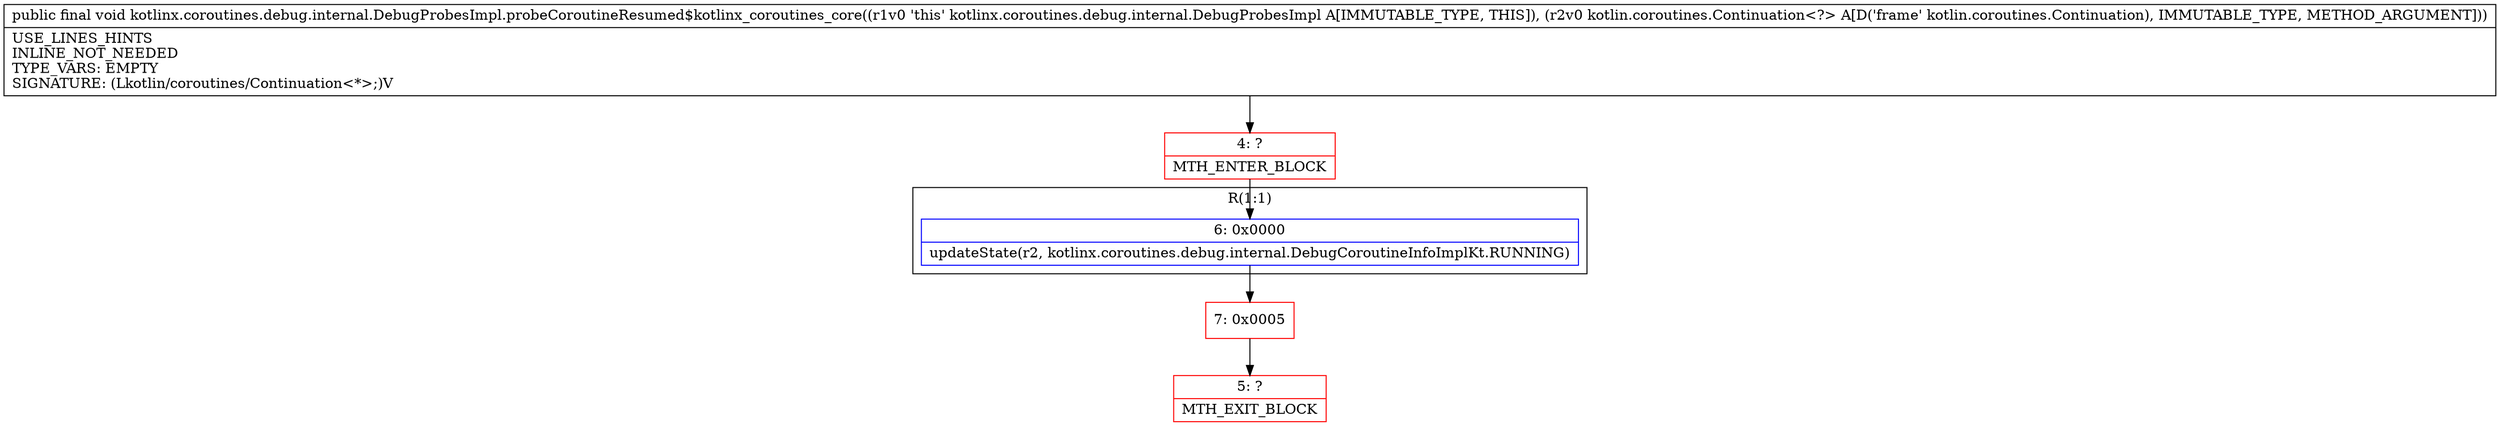 digraph "CFG forkotlinx.coroutines.debug.internal.DebugProbesImpl.probeCoroutineResumed$kotlinx_coroutines_core(Lkotlin\/coroutines\/Continuation;)V" {
subgraph cluster_Region_1700085268 {
label = "R(1:1)";
node [shape=record,color=blue];
Node_6 [shape=record,label="{6\:\ 0x0000|updateState(r2, kotlinx.coroutines.debug.internal.DebugCoroutineInfoImplKt.RUNNING)\l}"];
}
Node_4 [shape=record,color=red,label="{4\:\ ?|MTH_ENTER_BLOCK\l}"];
Node_7 [shape=record,color=red,label="{7\:\ 0x0005}"];
Node_5 [shape=record,color=red,label="{5\:\ ?|MTH_EXIT_BLOCK\l}"];
MethodNode[shape=record,label="{public final void kotlinx.coroutines.debug.internal.DebugProbesImpl.probeCoroutineResumed$kotlinx_coroutines_core((r1v0 'this' kotlinx.coroutines.debug.internal.DebugProbesImpl A[IMMUTABLE_TYPE, THIS]), (r2v0 kotlin.coroutines.Continuation\<?\> A[D('frame' kotlin.coroutines.Continuation), IMMUTABLE_TYPE, METHOD_ARGUMENT]))  | USE_LINES_HINTS\lINLINE_NOT_NEEDED\lTYPE_VARS: EMPTY\lSIGNATURE: (Lkotlin\/coroutines\/Continuation\<*\>;)V\l}"];
MethodNode -> Node_4;Node_6 -> Node_7;
Node_4 -> Node_6;
Node_7 -> Node_5;
}

